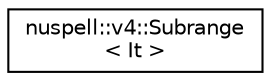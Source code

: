 digraph "Graphical Class Hierarchy"
{
 // LATEX_PDF_SIZE
  edge [fontname="Helvetica",fontsize="10",labelfontname="Helvetica",labelfontsize="10"];
  node [fontname="Helvetica",fontsize="10",shape=record];
  rankdir="LR";
  Node0 [label="nuspell::v4::Subrange\l\< It \>",height=0.2,width=0.4,color="black", fillcolor="white", style="filled",URL="$classnuspell_1_1v4_1_1_subrange.html",tooltip=" "];
}
